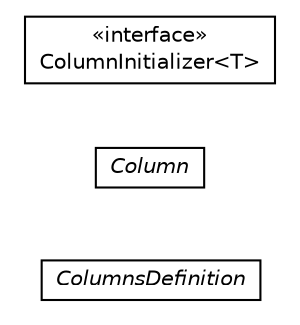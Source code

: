 #!/usr/local/bin/dot
#
# Class diagram 
# Generated by UMLGraph version R5_6-24-gf6e263 (http://www.umlgraph.org/)
#

digraph G {
	edge [fontname="Helvetica",fontsize=10,labelfontname="Helvetica",labelfontsize=10];
	node [fontname="Helvetica",fontsize=10,shape=plaintext];
	nodesep=0.25;
	ranksep=0.5;
	rankdir=LR;
	// com.gwtplatform.carstore.client.columninitializer.ColumnsDefinition
	c38502 [label=<<table title="com.gwtplatform.carstore.client.columninitializer.ColumnsDefinition" border="0" cellborder="1" cellspacing="0" cellpadding="2" port="p" href="./ColumnsDefinition.html">
		<tr><td><table border="0" cellspacing="0" cellpadding="1">
<tr><td align="center" balign="center"><font face="Helvetica-Oblique"> ColumnsDefinition </font></td></tr>
		</table></td></tr>
		</table>>, URL="./ColumnsDefinition.html", fontname="Helvetica", fontcolor="black", fontsize=10.0];
	// com.gwtplatform.carstore.client.columninitializer.Column
	c38503 [label=<<table title="com.gwtplatform.carstore.client.columninitializer.Column" border="0" cellborder="1" cellspacing="0" cellpadding="2" port="p" href="./Column.html">
		<tr><td><table border="0" cellspacing="0" cellpadding="1">
<tr><td align="center" balign="center"><font face="Helvetica-Oblique"> Column </font></td></tr>
		</table></td></tr>
		</table>>, URL="./Column.html", fontname="Helvetica", fontcolor="black", fontsize=10.0];
	// com.gwtplatform.carstore.client.columninitializer.ColumnInitializer<T>
	c38504 [label=<<table title="com.gwtplatform.carstore.client.columninitializer.ColumnInitializer" border="0" cellborder="1" cellspacing="0" cellpadding="2" port="p" href="./ColumnInitializer.html">
		<tr><td><table border="0" cellspacing="0" cellpadding="1">
<tr><td align="center" balign="center"> &#171;interface&#187; </td></tr>
<tr><td align="center" balign="center"> ColumnInitializer&lt;T&gt; </td></tr>
		</table></td></tr>
		</table>>, URL="./ColumnInitializer.html", fontname="Helvetica", fontcolor="black", fontsize=10.0];
}


